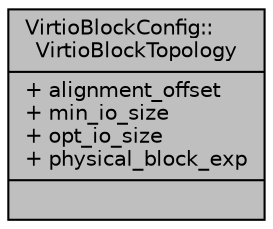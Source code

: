 digraph "VirtioBlockConfig::VirtioBlockTopology"
{
  edge [fontname="Helvetica",fontsize="10",labelfontname="Helvetica",labelfontsize="10"];
  node [fontname="Helvetica",fontsize="10",shape=record];
  Node960 [label="{VirtioBlockConfig::\lVirtioBlockTopology\n|+ alignment_offset\l+ min_io_size\l+ opt_io_size\l+ physical_block_exp\l|}",height=0.2,width=0.4,color="black", fillcolor="grey75", style="filled", fontcolor="black"];
}
